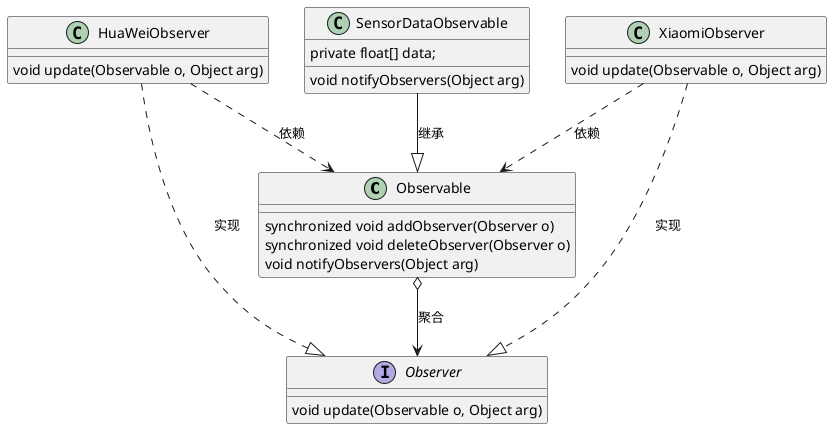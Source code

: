 @startuml
'https://plantuml.com/sequence-diagram

class Observable {
    synchronized void addObserver(Observer o)
    synchronized void deleteObserver(Observer o)
    void notifyObservers(Object arg)
}
interface Observer {
    void update(Observable o, Object arg)
}
class SensorDataObservable{
    private float[] data;
    void notifyObservers(Object arg)
}

class HuaWeiObserver {
    void update(Observable o, Object arg)
}
class XiaomiObserver {
    void update(Observable o, Object arg)
}
Observable o-->Observer :"聚合"
HuaWeiObserver ..> Observable :"依赖"
XiaomiObserver ..> Observable :"依赖"
HuaWeiObserver ..|> Observer :"实现"
XiaomiObserver ..|> Observer :"实现"
SensorDataObservable --|> Observable :"继承"
@enduml